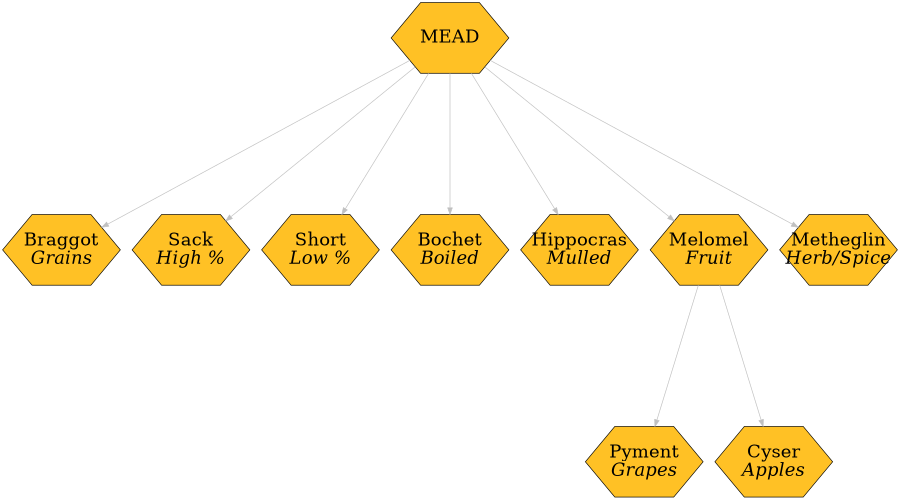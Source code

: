 digraph twopi {

graph [
  size="6,6"
  dpi=100
  ranksep=3
  bgcolor=transparent
]

node [
  shape=hexagon
  style = filled
  fillcolor=goldenrod1
  fixedsize=shape
  width=2.5
  height=1.5
  fontname="Times-Roman"
  fontsize=28
]

edge [color=grey]
// Drinks
MEAD
Braggot [label=<Braggot<br/><i>Grains</i>>]
Sack [label=<Sack<br/><i>High %</i>>]
Short [label=<Short<br/><i>Low %</i>>]
Bochet [label=<Bochet<br/><i>Boiled</i>>]
Hippocras [label=<Hippocras<br/><i>Mulled</i>>]
Melomel  [label=<Melomel<br/><i>Fruit</i>>]
Pyment [label=<Pyment<br/><i>Grapes</i>>]
Cyser [label=<Cyser<br/><i>Apples</i>>]
Metheglin [label=<Metheglin<br/><i>Herb/Spice</i>>]



MEAD -> {Melomel Metheglin Braggot Sack Short Bochet Hippocras}
Melomel -> {Cyser Pyment}
}
